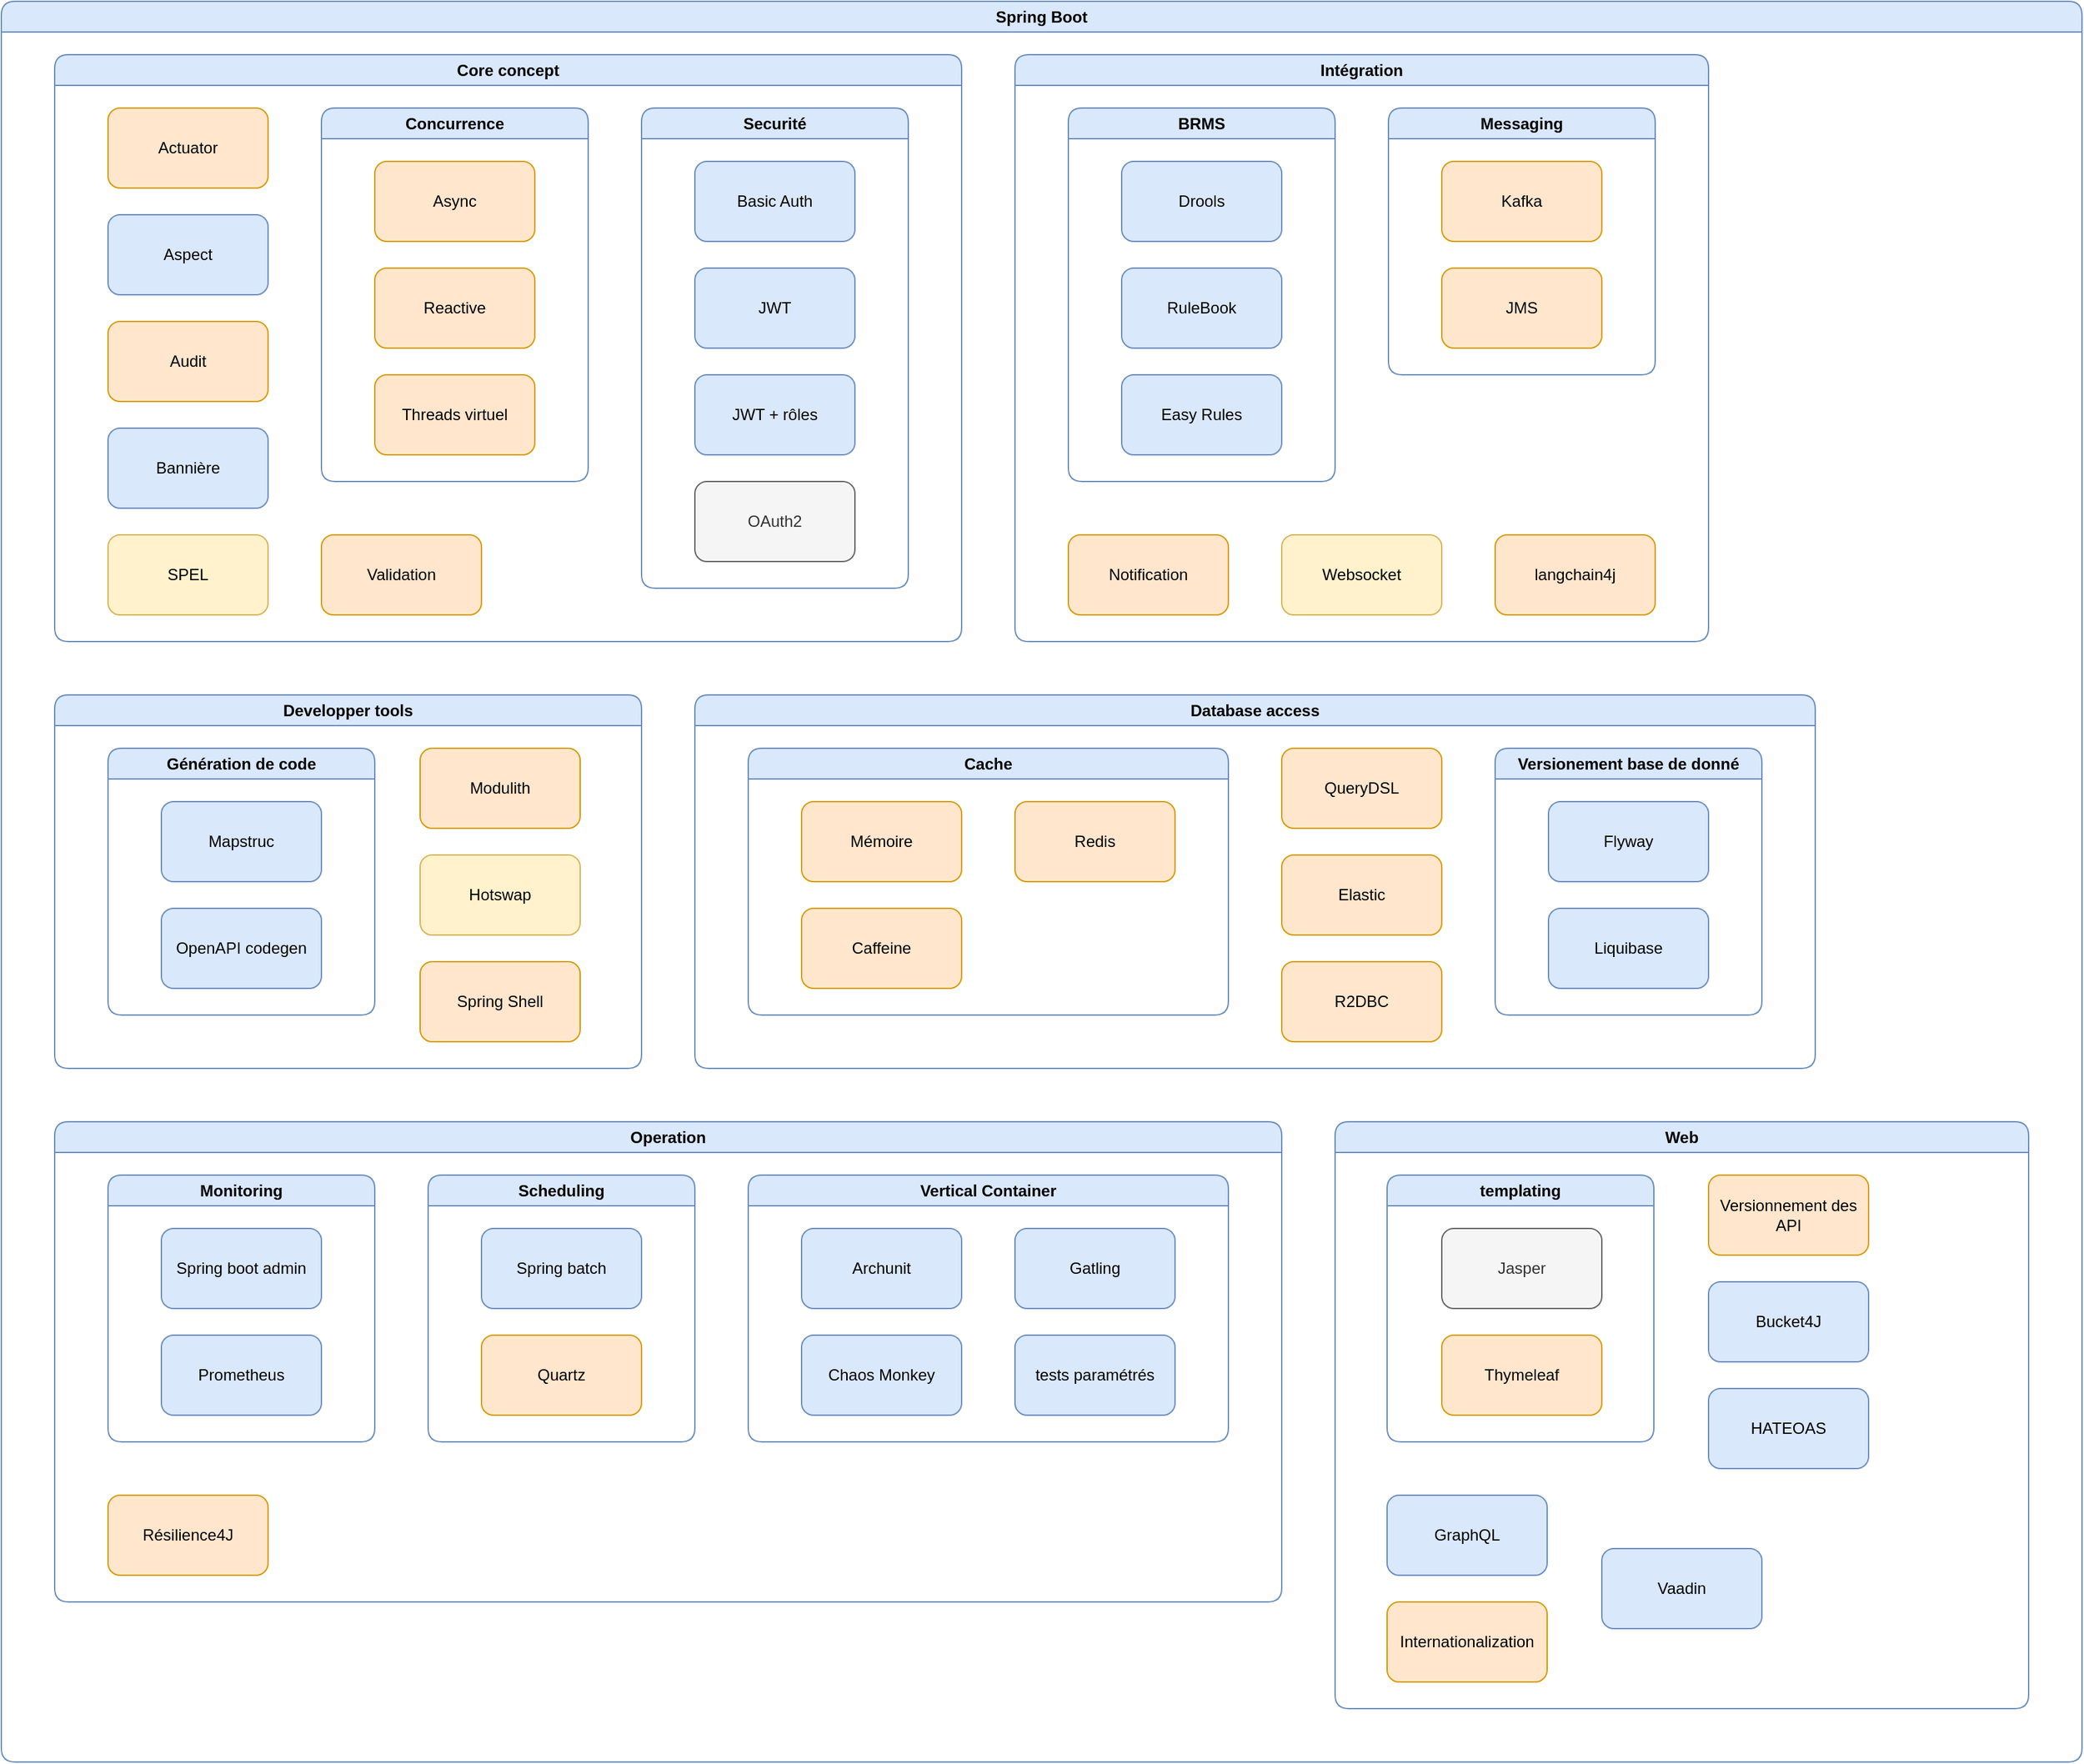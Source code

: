<mxfile version="28.2.4">
  <diagram name="Page-1" id="JipwI8668YK4TrRfCywA">
    <mxGraphModel dx="1177" dy="794" grid="1" gridSize="10" guides="1" tooltips="1" connect="1" arrows="1" fold="1" page="1" pageScale="1" pageWidth="827" pageHeight="1169" math="0" shadow="0">
      <root>
        <mxCell id="0" />
        <mxCell id="1" parent="0" />
        <mxCell id="ArCptN_Yku2Iqdp0kLua-1" value="Spring Boot" style="swimlane;whiteSpace=wrap;html=1;rounded=1;fillColor=#dae8fc;strokeColor=#6c8ebf;" parent="1" vertex="1">
          <mxGeometry x="40" y="280" width="1560" height="1320" as="geometry" />
        </mxCell>
        <mxCell id="ArCptN_Yku2Iqdp0kLua-2" value="Core concept" style="swimlane;whiteSpace=wrap;html=1;rounded=1;fillColor=#dae8fc;strokeColor=#6c8ebf;" parent="ArCptN_Yku2Iqdp0kLua-1" vertex="1">
          <mxGeometry x="40" y="40" width="680" height="440" as="geometry" />
        </mxCell>
        <mxCell id="ArCptN_Yku2Iqdp0kLua-3" value="Actuator" style="rounded=1;whiteSpace=wrap;html=1;fillColor=#ffe6cc;strokeColor=#d79b00;" parent="ArCptN_Yku2Iqdp0kLua-2" vertex="1">
          <mxGeometry x="40" y="40" width="120" height="60" as="geometry" />
        </mxCell>
        <mxCell id="ArCptN_Yku2Iqdp0kLua-4" value="Aspect" style="rounded=1;whiteSpace=wrap;html=1;fillColor=#dae8fc;strokeColor=#6c8ebf;" parent="ArCptN_Yku2Iqdp0kLua-2" vertex="1">
          <mxGeometry x="40" y="120" width="120" height="60" as="geometry" />
        </mxCell>
        <mxCell id="ArCptN_Yku2Iqdp0kLua-5" value="Audit" style="rounded=1;whiteSpace=wrap;html=1;fillColor=#ffe6cc;strokeColor=#d79b00;" parent="ArCptN_Yku2Iqdp0kLua-2" vertex="1">
          <mxGeometry x="40" y="200" width="120" height="60" as="geometry" />
        </mxCell>
        <mxCell id="ArCptN_Yku2Iqdp0kLua-6" value="Bannière" style="rounded=1;whiteSpace=wrap;html=1;fillColor=#dae8fc;strokeColor=#6c8ebf;" parent="ArCptN_Yku2Iqdp0kLua-2" vertex="1">
          <mxGeometry x="40" y="280" width="120" height="60" as="geometry" />
        </mxCell>
        <mxCell id="ArCptN_Yku2Iqdp0kLua-7" value="Concurrence" style="swimlane;whiteSpace=wrap;html=1;rounded=1;fillColor=#dae8fc;strokeColor=#6c8ebf;" parent="ArCptN_Yku2Iqdp0kLua-2" vertex="1">
          <mxGeometry x="200" y="40" width="200" height="280" as="geometry" />
        </mxCell>
        <mxCell id="ArCptN_Yku2Iqdp0kLua-8" value="Async" style="rounded=1;whiteSpace=wrap;html=1;fillColor=#ffe6cc;strokeColor=#d79b00;" parent="ArCptN_Yku2Iqdp0kLua-7" vertex="1">
          <mxGeometry x="40" y="40" width="120" height="60" as="geometry" />
        </mxCell>
        <mxCell id="ArCptN_Yku2Iqdp0kLua-9" value="Reactive" style="rounded=1;whiteSpace=wrap;html=1;fillColor=#ffe6cc;strokeColor=#d79b00;" parent="ArCptN_Yku2Iqdp0kLua-7" vertex="1">
          <mxGeometry x="40" y="120" width="120" height="60" as="geometry" />
        </mxCell>
        <mxCell id="ArCptN_Yku2Iqdp0kLua-10" value="Threads virtuel" style="rounded=1;whiteSpace=wrap;html=1;fillColor=#ffe6cc;strokeColor=#d79b00;" parent="ArCptN_Yku2Iqdp0kLua-7" vertex="1">
          <mxGeometry x="40" y="200" width="120" height="60" as="geometry" />
        </mxCell>
        <mxCell id="ArCptN_Yku2Iqdp0kLua-11" value="Securité" style="swimlane;whiteSpace=wrap;html=1;rounded=1;fillColor=#dae8fc;strokeColor=#6c8ebf;" parent="ArCptN_Yku2Iqdp0kLua-2" vertex="1">
          <mxGeometry x="440" y="40" width="200" height="360" as="geometry" />
        </mxCell>
        <mxCell id="ArCptN_Yku2Iqdp0kLua-12" value="Basic Auth" style="rounded=1;whiteSpace=wrap;html=1;fillColor=#dae8fc;strokeColor=#6c8ebf;" parent="ArCptN_Yku2Iqdp0kLua-11" vertex="1">
          <mxGeometry x="40" y="40" width="120" height="60" as="geometry" />
        </mxCell>
        <mxCell id="ArCptN_Yku2Iqdp0kLua-13" value="JWT" style="rounded=1;whiteSpace=wrap;html=1;fillColor=#dae8fc;strokeColor=#6c8ebf;" parent="ArCptN_Yku2Iqdp0kLua-11" vertex="1">
          <mxGeometry x="40" y="120" width="120" height="60" as="geometry" />
        </mxCell>
        <mxCell id="ArCptN_Yku2Iqdp0kLua-14" value="JWT + rôles" style="rounded=1;whiteSpace=wrap;html=1;fillColor=#dae8fc;strokeColor=#6c8ebf;" parent="ArCptN_Yku2Iqdp0kLua-11" vertex="1">
          <mxGeometry x="40" y="200" width="120" height="60" as="geometry" />
        </mxCell>
        <mxCell id="ArCptN_Yku2Iqdp0kLua-15" value="OAuth2" style="rounded=1;whiteSpace=wrap;html=1;fillColor=#f5f5f5;fontColor=#333333;strokeColor=#666666;" parent="ArCptN_Yku2Iqdp0kLua-11" vertex="1">
          <mxGeometry x="40" y="280" width="120" height="60" as="geometry" />
        </mxCell>
        <mxCell id="ArCptN_Yku2Iqdp0kLua-16" value="SPEL" style="rounded=1;whiteSpace=wrap;html=1;fillColor=#fff2cc;strokeColor=#d6b656;" parent="ArCptN_Yku2Iqdp0kLua-2" vertex="1">
          <mxGeometry x="40" y="360" width="120" height="60" as="geometry" />
        </mxCell>
        <mxCell id="RRiYWUWPtvyrxtgxk0dB-3" value="Validation" style="rounded=1;whiteSpace=wrap;html=1;fillColor=#ffe6cc;strokeColor=#d79b00;" parent="ArCptN_Yku2Iqdp0kLua-2" vertex="1">
          <mxGeometry x="200" y="360" width="120" height="60" as="geometry" />
        </mxCell>
        <mxCell id="ArCptN_Yku2Iqdp0kLua-17" value="Database access" style="swimlane;whiteSpace=wrap;html=1;rounded=1;fillColor=#dae8fc;strokeColor=#6c8ebf;" parent="ArCptN_Yku2Iqdp0kLua-1" vertex="1">
          <mxGeometry x="520" y="520" width="840" height="280" as="geometry" />
        </mxCell>
        <mxCell id="ArCptN_Yku2Iqdp0kLua-19" value="Elastic" style="rounded=1;whiteSpace=wrap;html=1;fillColor=#ffe6cc;strokeColor=#d79b00;" parent="ArCptN_Yku2Iqdp0kLua-17" vertex="1">
          <mxGeometry x="440" y="120" width="120" height="60" as="geometry" />
        </mxCell>
        <mxCell id="ArCptN_Yku2Iqdp0kLua-20" value="Versionement base de donné" style="swimlane;whiteSpace=wrap;html=1;rounded=1;fillColor=#dae8fc;strokeColor=#6c8ebf;" parent="ArCptN_Yku2Iqdp0kLua-17" vertex="1">
          <mxGeometry x="600" y="40" width="200" height="200" as="geometry" />
        </mxCell>
        <mxCell id="ArCptN_Yku2Iqdp0kLua-21" value="Flyway" style="rounded=1;whiteSpace=wrap;html=1;fillColor=#dae8fc;strokeColor=#6c8ebf;" parent="ArCptN_Yku2Iqdp0kLua-20" vertex="1">
          <mxGeometry x="40" y="40" width="120" height="60" as="geometry" />
        </mxCell>
        <mxCell id="ArCptN_Yku2Iqdp0kLua-22" value="Liquibase" style="rounded=1;whiteSpace=wrap;html=1;fillColor=#dae8fc;strokeColor=#6c8ebf;" parent="ArCptN_Yku2Iqdp0kLua-20" vertex="1">
          <mxGeometry x="40" y="120" width="120" height="60" as="geometry" />
        </mxCell>
        <mxCell id="RRiYWUWPtvyrxtgxk0dB-1" value="R2DBC" style="rounded=1;whiteSpace=wrap;html=1;fillColor=#ffe6cc;strokeColor=#d79b00;" parent="ArCptN_Yku2Iqdp0kLua-17" vertex="1">
          <mxGeometry x="440" y="200" width="120" height="60" as="geometry" />
        </mxCell>
        <mxCell id="RRiYWUWPtvyrxtgxk0dB-2" value="QueryDSL" style="rounded=1;whiteSpace=wrap;html=1;fillColor=#ffe6cc;strokeColor=#d79b00;" parent="ArCptN_Yku2Iqdp0kLua-17" vertex="1">
          <mxGeometry x="440" y="40" width="120" height="60" as="geometry" />
        </mxCell>
        <mxCell id="yqUVngVg-zGSiyz_jGCu-1" value="Cache" style="swimlane;whiteSpace=wrap;html=1;rounded=1;fillColor=#dae8fc;strokeColor=#6c8ebf;" parent="ArCptN_Yku2Iqdp0kLua-17" vertex="1">
          <mxGeometry x="40" y="40" width="360" height="200" as="geometry" />
        </mxCell>
        <mxCell id="yqUVngVg-zGSiyz_jGCu-2" value="Mémoire" style="rounded=1;whiteSpace=wrap;html=1;fillColor=#ffe6cc;strokeColor=#d79b00;" parent="yqUVngVg-zGSiyz_jGCu-1" vertex="1">
          <mxGeometry x="40" y="40" width="120" height="60" as="geometry" />
        </mxCell>
        <mxCell id="yqUVngVg-zGSiyz_jGCu-3" value="Caffeine" style="rounded=1;whiteSpace=wrap;html=1;fillColor=#ffe6cc;strokeColor=#d79b00;" parent="yqUVngVg-zGSiyz_jGCu-1" vertex="1">
          <mxGeometry x="40" y="120" width="120" height="60" as="geometry" />
        </mxCell>
        <mxCell id="yqUVngVg-zGSiyz_jGCu-4" value="Redis" style="rounded=1;whiteSpace=wrap;html=1;fillColor=#ffe6cc;strokeColor=#d79b00;" parent="yqUVngVg-zGSiyz_jGCu-1" vertex="1">
          <mxGeometry x="200" y="40" width="120" height="60" as="geometry" />
        </mxCell>
        <mxCell id="ArCptN_Yku2Iqdp0kLua-23" value="Developper tools" style="swimlane;whiteSpace=wrap;html=1;rounded=1;fillColor=#dae8fc;strokeColor=#6c8ebf;" parent="ArCptN_Yku2Iqdp0kLua-1" vertex="1">
          <mxGeometry x="40" y="520" width="440" height="280" as="geometry" />
        </mxCell>
        <mxCell id="ArCptN_Yku2Iqdp0kLua-24" value="Génération de code" style="swimlane;whiteSpace=wrap;html=1;rounded=1;fillColor=#dae8fc;strokeColor=#6c8ebf;" parent="ArCptN_Yku2Iqdp0kLua-23" vertex="1">
          <mxGeometry x="40" y="40" width="200" height="200" as="geometry" />
        </mxCell>
        <mxCell id="ArCptN_Yku2Iqdp0kLua-25" value="Mapstruc" style="rounded=1;whiteSpace=wrap;html=1;fillColor=#dae8fc;strokeColor=#6c8ebf;" parent="ArCptN_Yku2Iqdp0kLua-24" vertex="1">
          <mxGeometry x="40" y="40" width="120" height="60" as="geometry" />
        </mxCell>
        <mxCell id="ArCptN_Yku2Iqdp0kLua-26" value="OpenAPI codegen" style="rounded=1;whiteSpace=wrap;html=1;fillColor=#dae8fc;strokeColor=#6c8ebf;" parent="ArCptN_Yku2Iqdp0kLua-24" vertex="1">
          <mxGeometry x="40" y="120" width="120" height="60" as="geometry" />
        </mxCell>
        <mxCell id="ArCptN_Yku2Iqdp0kLua-27" value="Modulith" style="rounded=1;whiteSpace=wrap;html=1;fillColor=#ffe6cc;strokeColor=#d79b00;" parent="ArCptN_Yku2Iqdp0kLua-23" vertex="1">
          <mxGeometry x="274" y="40" width="120" height="60" as="geometry" />
        </mxCell>
        <mxCell id="jYwGqtqEyijHNApR4mDO-1" value="Hotswap" style="rounded=1;whiteSpace=wrap;html=1;fillColor=#fff2cc;strokeColor=#d6b656;" vertex="1" parent="ArCptN_Yku2Iqdp0kLua-23">
          <mxGeometry x="274" y="120" width="120" height="60" as="geometry" />
        </mxCell>
        <mxCell id="jYwGqtqEyijHNApR4mDO-2" value="Spring Shell" style="rounded=1;whiteSpace=wrap;html=1;fillColor=#ffe6cc;strokeColor=#d79b00;" vertex="1" parent="ArCptN_Yku2Iqdp0kLua-23">
          <mxGeometry x="274" y="200" width="120" height="60" as="geometry" />
        </mxCell>
        <mxCell id="ArCptN_Yku2Iqdp0kLua-28" value="Intégration" style="swimlane;whiteSpace=wrap;html=1;rounded=1;fillColor=#dae8fc;strokeColor=#6c8ebf;" parent="ArCptN_Yku2Iqdp0kLua-1" vertex="1">
          <mxGeometry x="760" y="40" width="520" height="440" as="geometry" />
        </mxCell>
        <mxCell id="ArCptN_Yku2Iqdp0kLua-29" value="BRMS" style="swimlane;whiteSpace=wrap;html=1;rounded=1;fillColor=#dae8fc;strokeColor=#6c8ebf;" parent="ArCptN_Yku2Iqdp0kLua-28" vertex="1">
          <mxGeometry x="40" y="40" width="200" height="280" as="geometry" />
        </mxCell>
        <mxCell id="ArCptN_Yku2Iqdp0kLua-30" value="Drools" style="rounded=1;whiteSpace=wrap;html=1;fillColor=#dae8fc;strokeColor=#6c8ebf;" parent="ArCptN_Yku2Iqdp0kLua-29" vertex="1">
          <mxGeometry x="40" y="40" width="120" height="60" as="geometry" />
        </mxCell>
        <mxCell id="ArCptN_Yku2Iqdp0kLua-31" value="RuleBook" style="rounded=1;whiteSpace=wrap;html=1;fillColor=#dae8fc;strokeColor=#6c8ebf;" parent="ArCptN_Yku2Iqdp0kLua-29" vertex="1">
          <mxGeometry x="40" y="120" width="120" height="60" as="geometry" />
        </mxCell>
        <mxCell id="ArCptN_Yku2Iqdp0kLua-32" value="Easy Rules" style="rounded=1;whiteSpace=wrap;html=1;fillColor=#dae8fc;strokeColor=#6c8ebf;" parent="ArCptN_Yku2Iqdp0kLua-29" vertex="1">
          <mxGeometry x="40" y="200" width="120" height="60" as="geometry" />
        </mxCell>
        <mxCell id="ArCptN_Yku2Iqdp0kLua-33" value="Messaging" style="swimlane;whiteSpace=wrap;html=1;rounded=1;startSize=23;fillColor=#dae8fc;strokeColor=#6c8ebf;" parent="ArCptN_Yku2Iqdp0kLua-28" vertex="1">
          <mxGeometry x="280" y="40" width="200" height="200" as="geometry" />
        </mxCell>
        <mxCell id="ArCptN_Yku2Iqdp0kLua-34" value="Kafka" style="rounded=1;whiteSpace=wrap;html=1;fillColor=#ffe6cc;strokeColor=#d79b00;" parent="ArCptN_Yku2Iqdp0kLua-33" vertex="1">
          <mxGeometry x="40" y="40" width="120" height="60" as="geometry" />
        </mxCell>
        <mxCell id="ArCptN_Yku2Iqdp0kLua-35" value="JMS" style="rounded=1;whiteSpace=wrap;html=1;fillColor=#ffe6cc;strokeColor=#d79b00;" parent="ArCptN_Yku2Iqdp0kLua-33" vertex="1">
          <mxGeometry x="40" y="120" width="120" height="60" as="geometry" />
        </mxCell>
        <mxCell id="ArCptN_Yku2Iqdp0kLua-36" value="Notification" style="rounded=1;whiteSpace=wrap;html=1;fillColor=#ffe6cc;strokeColor=#d79b00;" parent="ArCptN_Yku2Iqdp0kLua-28" vertex="1">
          <mxGeometry x="40" y="360" width="120" height="60" as="geometry" />
        </mxCell>
        <mxCell id="RRiYWUWPtvyrxtgxk0dB-4" value="Websocket" style="rounded=1;whiteSpace=wrap;html=1;fillColor=#fff2cc;strokeColor=#d6b656;" parent="ArCptN_Yku2Iqdp0kLua-28" vertex="1">
          <mxGeometry x="200" y="360" width="120" height="60" as="geometry" />
        </mxCell>
        <mxCell id="jYwGqtqEyijHNApR4mDO-3" value="langchain4j" style="rounded=1;whiteSpace=wrap;html=1;fillColor=#ffe6cc;strokeColor=#d79b00;" vertex="1" parent="ArCptN_Yku2Iqdp0kLua-28">
          <mxGeometry x="360" y="360" width="120" height="60" as="geometry" />
        </mxCell>
        <mxCell id="ArCptN_Yku2Iqdp0kLua-37" value="Operation" style="swimlane;whiteSpace=wrap;html=1;rounded=1;fillColor=#dae8fc;strokeColor=#6c8ebf;" parent="ArCptN_Yku2Iqdp0kLua-1" vertex="1">
          <mxGeometry x="40" y="840" width="920" height="360" as="geometry" />
        </mxCell>
        <mxCell id="ArCptN_Yku2Iqdp0kLua-38" value="Monitoring" style="swimlane;whiteSpace=wrap;html=1;rounded=1;fillColor=#dae8fc;strokeColor=#6c8ebf;" parent="ArCptN_Yku2Iqdp0kLua-37" vertex="1">
          <mxGeometry x="40" y="40" width="200" height="200" as="geometry" />
        </mxCell>
        <mxCell id="ArCptN_Yku2Iqdp0kLua-39" value="Spring boot admin" style="rounded=1;whiteSpace=wrap;html=1;fillColor=#dae8fc;strokeColor=#6c8ebf;" parent="ArCptN_Yku2Iqdp0kLua-38" vertex="1">
          <mxGeometry x="40" y="40" width="120" height="60" as="geometry" />
        </mxCell>
        <mxCell id="ArCptN_Yku2Iqdp0kLua-40" value="Prometheus" style="rounded=1;whiteSpace=wrap;html=1;fillColor=#dae8fc;strokeColor=#6c8ebf;" parent="ArCptN_Yku2Iqdp0kLua-38" vertex="1">
          <mxGeometry x="40" y="120" width="120" height="60" as="geometry" />
        </mxCell>
        <mxCell id="ArCptN_Yku2Iqdp0kLua-41" value="Scheduling" style="swimlane;whiteSpace=wrap;html=1;rounded=1;fillColor=#dae8fc;strokeColor=#6c8ebf;" parent="ArCptN_Yku2Iqdp0kLua-37" vertex="1">
          <mxGeometry x="280" y="40" width="200" height="200" as="geometry" />
        </mxCell>
        <mxCell id="ArCptN_Yku2Iqdp0kLua-42" value="Spring batch" style="rounded=1;whiteSpace=wrap;html=1;fillColor=#dae8fc;strokeColor=#6c8ebf;" parent="ArCptN_Yku2Iqdp0kLua-41" vertex="1">
          <mxGeometry x="40" y="40" width="120" height="60" as="geometry" />
        </mxCell>
        <mxCell id="ArCptN_Yku2Iqdp0kLua-43" value="Quartz" style="rounded=1;whiteSpace=wrap;html=1;fillColor=#ffe6cc;strokeColor=#d79b00;" parent="ArCptN_Yku2Iqdp0kLua-41" vertex="1">
          <mxGeometry x="40" y="120" width="120" height="60" as="geometry" />
        </mxCell>
        <mxCell id="ArCptN_Yku2Iqdp0kLua-44" value="Vertical Container" style="swimlane;whiteSpace=wrap;html=1;rounded=1;fillColor=#dae8fc;strokeColor=#6c8ebf;" parent="ArCptN_Yku2Iqdp0kLua-37" vertex="1">
          <mxGeometry x="520" y="40" width="360" height="200" as="geometry" />
        </mxCell>
        <mxCell id="ArCptN_Yku2Iqdp0kLua-45" value="Archunit" style="rounded=1;whiteSpace=wrap;html=1;fillColor=#dae8fc;strokeColor=#6c8ebf;" parent="ArCptN_Yku2Iqdp0kLua-44" vertex="1">
          <mxGeometry x="40" y="40" width="120" height="60" as="geometry" />
        </mxCell>
        <mxCell id="ArCptN_Yku2Iqdp0kLua-46" value="Chaos Monkey" style="rounded=1;whiteSpace=wrap;html=1;fillColor=#dae8fc;strokeColor=#6c8ebf;" parent="ArCptN_Yku2Iqdp0kLua-44" vertex="1">
          <mxGeometry x="40" y="120" width="120" height="60" as="geometry" />
        </mxCell>
        <mxCell id="ArCptN_Yku2Iqdp0kLua-47" value="Gatling" style="rounded=1;whiteSpace=wrap;html=1;fillColor=#dae8fc;strokeColor=#6c8ebf;" parent="ArCptN_Yku2Iqdp0kLua-44" vertex="1">
          <mxGeometry x="200" y="40" width="120" height="60" as="geometry" />
        </mxCell>
        <mxCell id="ArCptN_Yku2Iqdp0kLua-48" value="tests paramétrés" style="rounded=1;whiteSpace=wrap;html=1;fillColor=#dae8fc;strokeColor=#6c8ebf;" parent="ArCptN_Yku2Iqdp0kLua-44" vertex="1">
          <mxGeometry x="200" y="120" width="120" height="60" as="geometry" />
        </mxCell>
        <mxCell id="ArCptN_Yku2Iqdp0kLua-64" value="Résilience4J" style="rounded=1;whiteSpace=wrap;html=1;fillColor=#ffe6cc;strokeColor=#d79b00;" parent="ArCptN_Yku2Iqdp0kLua-37" vertex="1">
          <mxGeometry x="40" y="280" width="120" height="60" as="geometry" />
        </mxCell>
        <mxCell id="ArCptN_Yku2Iqdp0kLua-53" value="Web" style="swimlane;whiteSpace=wrap;html=1;rounded=1;fillColor=#dae8fc;strokeColor=#6c8ebf;" parent="ArCptN_Yku2Iqdp0kLua-1" vertex="1">
          <mxGeometry x="1000" y="840" width="520" height="440" as="geometry" />
        </mxCell>
        <mxCell id="ArCptN_Yku2Iqdp0kLua-54" value="templating" style="swimlane;whiteSpace=wrap;html=1;rounded=1;fillColor=#dae8fc;strokeColor=#6c8ebf;" parent="ArCptN_Yku2Iqdp0kLua-53" vertex="1">
          <mxGeometry x="39" y="40" width="200" height="200" as="geometry" />
        </mxCell>
        <mxCell id="ArCptN_Yku2Iqdp0kLua-55" value="Jasper" style="rounded=1;whiteSpace=wrap;html=1;fillColor=#f5f5f5;fontColor=#333333;strokeColor=#666666;" parent="ArCptN_Yku2Iqdp0kLua-54" vertex="1">
          <mxGeometry x="41" y="40" width="120" height="60" as="geometry" />
        </mxCell>
        <mxCell id="ArCptN_Yku2Iqdp0kLua-56" value="Thymeleaf" style="rounded=1;whiteSpace=wrap;html=1;fillColor=#ffe6cc;strokeColor=#d79b00;" parent="ArCptN_Yku2Iqdp0kLua-54" vertex="1">
          <mxGeometry x="41" y="120" width="120" height="60" as="geometry" />
        </mxCell>
        <mxCell id="ArCptN_Yku2Iqdp0kLua-57" value="Versionnement des API" style="rounded=1;whiteSpace=wrap;html=1;fillColor=#ffe6cc;strokeColor=#d79b00;" parent="ArCptN_Yku2Iqdp0kLua-53" vertex="1">
          <mxGeometry x="280" y="40" width="120" height="60" as="geometry" />
        </mxCell>
        <mxCell id="ArCptN_Yku2Iqdp0kLua-58" value="Bucket4J" style="rounded=1;whiteSpace=wrap;html=1;fillColor=#dae8fc;strokeColor=#6c8ebf;" parent="ArCptN_Yku2Iqdp0kLua-53" vertex="1">
          <mxGeometry x="280" y="120" width="120" height="60" as="geometry" />
        </mxCell>
        <mxCell id="ArCptN_Yku2Iqdp0kLua-60" value="GraphQL" style="rounded=1;whiteSpace=wrap;html=1;fillColor=#dae8fc;strokeColor=#6c8ebf;" parent="ArCptN_Yku2Iqdp0kLua-53" vertex="1">
          <mxGeometry x="39" y="280" width="120" height="60" as="geometry" />
        </mxCell>
        <mxCell id="ArCptN_Yku2Iqdp0kLua-61" value="HATEOAS" style="rounded=1;whiteSpace=wrap;html=1;fillColor=#dae8fc;strokeColor=#6c8ebf;" parent="ArCptN_Yku2Iqdp0kLua-53" vertex="1">
          <mxGeometry x="280" y="200" width="120" height="60" as="geometry" />
        </mxCell>
        <mxCell id="ArCptN_Yku2Iqdp0kLua-62" value="Internationalization" style="rounded=1;whiteSpace=wrap;html=1;fillColor=#ffe6cc;strokeColor=#d79b00;" parent="ArCptN_Yku2Iqdp0kLua-53" vertex="1">
          <mxGeometry x="39" y="360" width="120" height="60" as="geometry" />
        </mxCell>
        <mxCell id="ArCptN_Yku2Iqdp0kLua-63" value="Vaadin" style="rounded=1;whiteSpace=wrap;html=1;fillColor=#dae8fc;strokeColor=#6c8ebf;" parent="ArCptN_Yku2Iqdp0kLua-53" vertex="1">
          <mxGeometry x="200" y="320" width="120" height="60" as="geometry" />
        </mxCell>
      </root>
    </mxGraphModel>
  </diagram>
</mxfile>
